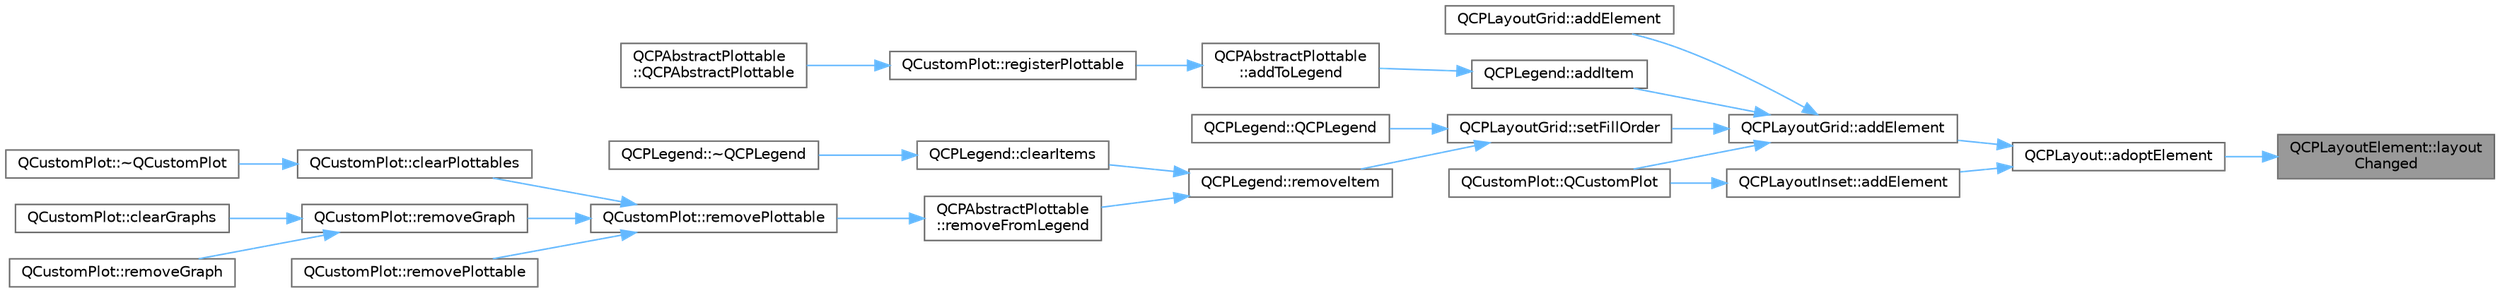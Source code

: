 digraph "QCPLayoutElement::layoutChanged"
{
 // LATEX_PDF_SIZE
  bgcolor="transparent";
  edge [fontname=Helvetica,fontsize=10,labelfontname=Helvetica,labelfontsize=10];
  node [fontname=Helvetica,fontsize=10,shape=box,height=0.2,width=0.4];
  rankdir="RL";
  Node1 [label="QCPLayoutElement::layout\lChanged",height=0.2,width=0.4,color="gray40", fillcolor="grey60", style="filled", fontcolor="black",tooltip=" "];
  Node1 -> Node2 [dir="back",color="steelblue1",style="solid"];
  Node2 [label="QCPLayout::adoptElement",height=0.2,width=0.4,color="grey40", fillcolor="white", style="filled",URL="$class_q_c_p_layout.html#af6dbbc24156a808da29cd1ec031729a3",tooltip=" "];
  Node2 -> Node3 [dir="back",color="steelblue1",style="solid"];
  Node3 [label="QCPLayoutGrid::addElement",height=0.2,width=0.4,color="grey40", fillcolor="white", style="filled",URL="$class_q_c_p_layout_grid.html#adff1a2ca691ed83d2d24a4cd1fe17012",tooltip=" "];
  Node3 -> Node4 [dir="back",color="steelblue1",style="solid"];
  Node4 [label="QCPLayoutGrid::addElement",height=0.2,width=0.4,color="grey40", fillcolor="white", style="filled",URL="$class_q_c_p_layout_grid.html#a4c44025dd25acd27e053cadfd448ad7b",tooltip=" "];
  Node3 -> Node5 [dir="back",color="steelblue1",style="solid"];
  Node5 [label="QCPLegend::addItem",height=0.2,width=0.4,color="grey40", fillcolor="white", style="filled",URL="$class_q_c_p_legend.html#a3ab274de52d2951faea45a6d975e6b3f",tooltip=" "];
  Node5 -> Node6 [dir="back",color="steelblue1",style="solid"];
  Node6 [label="QCPAbstractPlottable\l::addToLegend",height=0.2,width=0.4,color="grey40", fillcolor="white", style="filled",URL="$class_q_c_p_abstract_plottable.html#aa64e93cb5b606d8110d2cc0a349bb30f",tooltip=" "];
  Node6 -> Node7 [dir="back",color="steelblue1",style="solid"];
  Node7 [label="QCustomPlot::registerPlottable",height=0.2,width=0.4,color="grey40", fillcolor="white", style="filled",URL="$class_q_custom_plot.html#aeba7733bb9fadfb5a375b3f40de9e58a",tooltip=" "];
  Node7 -> Node8 [dir="back",color="steelblue1",style="solid"];
  Node8 [label="QCPAbstractPlottable\l::QCPAbstractPlottable",height=0.2,width=0.4,color="grey40", fillcolor="white", style="filled",URL="$class_q_c_p_abstract_plottable.html#af78a036e40db6f53a31abadc5323715a",tooltip=" "];
  Node3 -> Node9 [dir="back",color="steelblue1",style="solid"];
  Node9 [label="QCustomPlot::QCustomPlot",height=0.2,width=0.4,color="grey40", fillcolor="white", style="filled",URL="$class_q_custom_plot.html#a45b99626558651a6428b83972b0b34b8",tooltip=" "];
  Node3 -> Node10 [dir="back",color="steelblue1",style="solid"];
  Node10 [label="QCPLayoutGrid::setFillOrder",height=0.2,width=0.4,color="grey40", fillcolor="white", style="filled",URL="$class_q_c_p_layout_grid.html#affc2f3cfd22f28698c5b29b960d2a391",tooltip=" "];
  Node10 -> Node11 [dir="back",color="steelblue1",style="solid"];
  Node11 [label="QCPLegend::QCPLegend",height=0.2,width=0.4,color="grey40", fillcolor="white", style="filled",URL="$class_q_c_p_legend.html#a0001a456989bd07ea378883651fabd72",tooltip=" "];
  Node10 -> Node12 [dir="back",color="steelblue1",style="solid"];
  Node12 [label="QCPLegend::removeItem",height=0.2,width=0.4,color="grey40", fillcolor="white", style="filled",URL="$class_q_c_p_legend.html#ac91595c3eaa746fe6321d2eb952c63bb",tooltip=" "];
  Node12 -> Node13 [dir="back",color="steelblue1",style="solid"];
  Node13 [label="QCPLegend::clearItems",height=0.2,width=0.4,color="grey40", fillcolor="white", style="filled",URL="$class_q_c_p_legend.html#a24795c7250eb5214fcea16b7217b4dfb",tooltip=" "];
  Node13 -> Node14 [dir="back",color="steelblue1",style="solid"];
  Node14 [label="QCPLegend::~QCPLegend",height=0.2,width=0.4,color="grey40", fillcolor="white", style="filled",URL="$class_q_c_p_legend.html#a52b305572e20f4e7cb37e945e2b9bec0",tooltip=" "];
  Node12 -> Node15 [dir="back",color="steelblue1",style="solid"];
  Node15 [label="QCPAbstractPlottable\l::removeFromLegend",height=0.2,width=0.4,color="grey40", fillcolor="white", style="filled",URL="$class_q_c_p_abstract_plottable.html#a3cc235007e2343a65ad4f463767e0e20",tooltip=" "];
  Node15 -> Node16 [dir="back",color="steelblue1",style="solid"];
  Node16 [label="QCustomPlot::removePlottable",height=0.2,width=0.4,color="grey40", fillcolor="white", style="filled",URL="$class_q_custom_plot.html#af3dafd56884208474f311d6226513ab2",tooltip=" "];
  Node16 -> Node17 [dir="back",color="steelblue1",style="solid"];
  Node17 [label="QCustomPlot::clearPlottables",height=0.2,width=0.4,color="grey40", fillcolor="white", style="filled",URL="$class_q_custom_plot.html#a9a409bb3201878adb7ffba1c89c4e004",tooltip=" "];
  Node17 -> Node18 [dir="back",color="steelblue1",style="solid"];
  Node18 [label="QCustomPlot::~QCustomPlot",height=0.2,width=0.4,color="grey40", fillcolor="white", style="filled",URL="$class_q_custom_plot.html#a75d9b6f599dcae706e45efd425c5499e",tooltip=" "];
  Node16 -> Node19 [dir="back",color="steelblue1",style="solid"];
  Node19 [label="QCustomPlot::removeGraph",height=0.2,width=0.4,color="grey40", fillcolor="white", style="filled",URL="$class_q_custom_plot.html#a903561be895fb6528a770d66ac5e6713",tooltip=" "];
  Node19 -> Node20 [dir="back",color="steelblue1",style="solid"];
  Node20 [label="QCustomPlot::clearGraphs",height=0.2,width=0.4,color="grey40", fillcolor="white", style="filled",URL="$class_q_custom_plot.html#ab0f3abff2d2f7df3668b5836f39207fa",tooltip=" "];
  Node19 -> Node21 [dir="back",color="steelblue1",style="solid"];
  Node21 [label="QCustomPlot::removeGraph",height=0.2,width=0.4,color="grey40", fillcolor="white", style="filled",URL="$class_q_custom_plot.html#a9554b3d2d5b10c0f884bd4010b6c192c",tooltip=" "];
  Node16 -> Node22 [dir="back",color="steelblue1",style="solid"];
  Node22 [label="QCustomPlot::removePlottable",height=0.2,width=0.4,color="grey40", fillcolor="white", style="filled",URL="$class_q_custom_plot.html#afc210e0021480f8119bccf37839dbcc8",tooltip=" "];
  Node2 -> Node23 [dir="back",color="steelblue1",style="solid"];
  Node23 [label="QCPLayoutInset::addElement",height=0.2,width=0.4,color="grey40", fillcolor="white", style="filled",URL="$class_q_c_p_layout_inset.html#ad61529eb576af7f04dff94abb10c745a",tooltip=" "];
  Node23 -> Node9 [dir="back",color="steelblue1",style="solid"];
}
